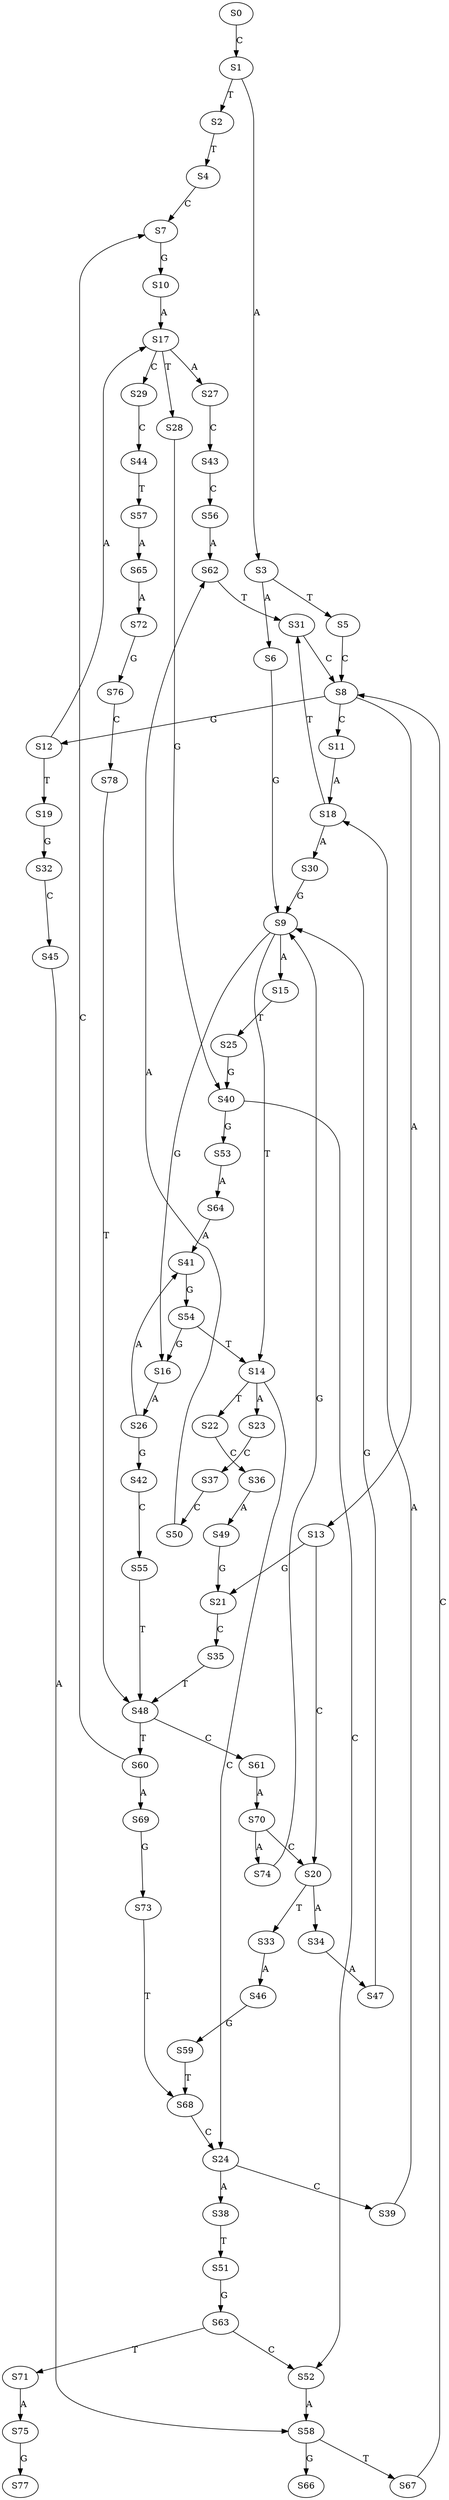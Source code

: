 strict digraph  {
	S0 -> S1 [ label = C ];
	S1 -> S2 [ label = T ];
	S1 -> S3 [ label = A ];
	S2 -> S4 [ label = T ];
	S3 -> S5 [ label = T ];
	S3 -> S6 [ label = A ];
	S4 -> S7 [ label = C ];
	S5 -> S8 [ label = C ];
	S6 -> S9 [ label = G ];
	S7 -> S10 [ label = G ];
	S8 -> S11 [ label = C ];
	S8 -> S12 [ label = G ];
	S8 -> S13 [ label = A ];
	S9 -> S14 [ label = T ];
	S9 -> S15 [ label = A ];
	S9 -> S16 [ label = G ];
	S10 -> S17 [ label = A ];
	S11 -> S18 [ label = A ];
	S12 -> S17 [ label = A ];
	S12 -> S19 [ label = T ];
	S13 -> S20 [ label = C ];
	S13 -> S21 [ label = G ];
	S14 -> S22 [ label = T ];
	S14 -> S23 [ label = A ];
	S14 -> S24 [ label = C ];
	S15 -> S25 [ label = T ];
	S16 -> S26 [ label = A ];
	S17 -> S27 [ label = A ];
	S17 -> S28 [ label = T ];
	S17 -> S29 [ label = C ];
	S18 -> S30 [ label = A ];
	S18 -> S31 [ label = T ];
	S19 -> S32 [ label = G ];
	S20 -> S33 [ label = T ];
	S20 -> S34 [ label = A ];
	S21 -> S35 [ label = C ];
	S22 -> S36 [ label = C ];
	S23 -> S37 [ label = C ];
	S24 -> S38 [ label = A ];
	S24 -> S39 [ label = C ];
	S25 -> S40 [ label = G ];
	S26 -> S41 [ label = A ];
	S26 -> S42 [ label = G ];
	S27 -> S43 [ label = C ];
	S28 -> S40 [ label = G ];
	S29 -> S44 [ label = C ];
	S30 -> S9 [ label = G ];
	S31 -> S8 [ label = C ];
	S32 -> S45 [ label = C ];
	S33 -> S46 [ label = A ];
	S34 -> S47 [ label = A ];
	S35 -> S48 [ label = T ];
	S36 -> S49 [ label = A ];
	S37 -> S50 [ label = C ];
	S38 -> S51 [ label = T ];
	S39 -> S18 [ label = A ];
	S40 -> S52 [ label = C ];
	S40 -> S53 [ label = G ];
	S41 -> S54 [ label = G ];
	S42 -> S55 [ label = C ];
	S43 -> S56 [ label = C ];
	S44 -> S57 [ label = T ];
	S45 -> S58 [ label = A ];
	S46 -> S59 [ label = G ];
	S47 -> S9 [ label = G ];
	S48 -> S60 [ label = T ];
	S48 -> S61 [ label = C ];
	S49 -> S21 [ label = G ];
	S50 -> S62 [ label = A ];
	S51 -> S63 [ label = G ];
	S52 -> S58 [ label = A ];
	S53 -> S64 [ label = A ];
	S54 -> S14 [ label = T ];
	S54 -> S16 [ label = G ];
	S55 -> S48 [ label = T ];
	S56 -> S62 [ label = A ];
	S57 -> S65 [ label = A ];
	S58 -> S66 [ label = G ];
	S58 -> S67 [ label = T ];
	S59 -> S68 [ label = T ];
	S60 -> S69 [ label = A ];
	S60 -> S7 [ label = C ];
	S61 -> S70 [ label = A ];
	S62 -> S31 [ label = T ];
	S63 -> S52 [ label = C ];
	S63 -> S71 [ label = T ];
	S64 -> S41 [ label = A ];
	S65 -> S72 [ label = A ];
	S67 -> S8 [ label = C ];
	S68 -> S24 [ label = C ];
	S69 -> S73 [ label = G ];
	S70 -> S74 [ label = A ];
	S70 -> S20 [ label = C ];
	S71 -> S75 [ label = A ];
	S72 -> S76 [ label = G ];
	S73 -> S68 [ label = T ];
	S74 -> S9 [ label = G ];
	S75 -> S77 [ label = G ];
	S76 -> S78 [ label = C ];
	S78 -> S48 [ label = T ];
}
